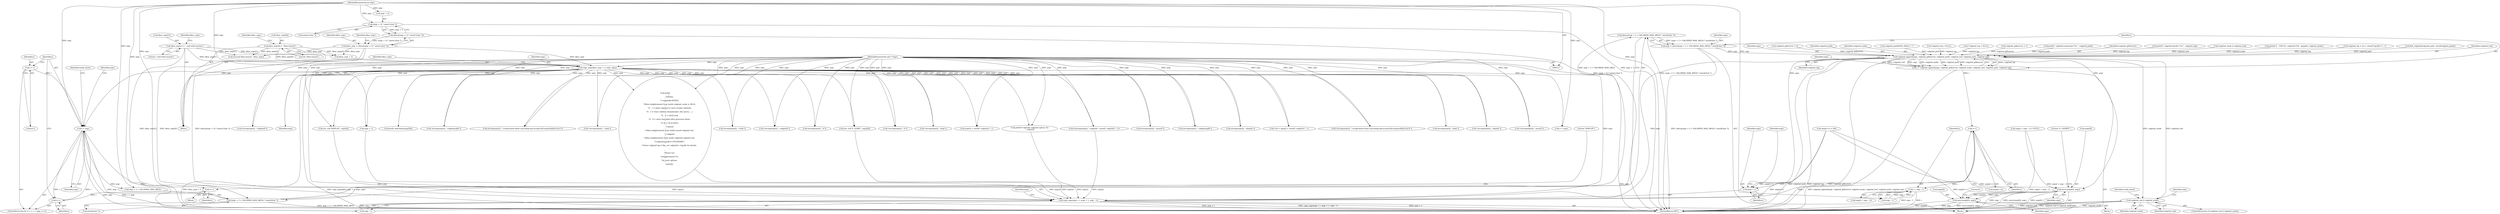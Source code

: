 digraph "0_enlightment_bb4a21e98656fe2c7d98ba2163e6defe9a630e2b@API" {
"1000569" [label="(Call,alloca((argc + 2 + VALGRIND_MAX_ARGS) * sizeof(char *)))"];
"1000570" [label="(Call,(argc + 2 + VALGRIND_MAX_ARGS) * sizeof(char *))"];
"1000249" [label="(Call,i < argc)"];
"1000252" [label="(Call,i++)"];
"1000369" [label="(Call,i++)"];
"1000246" [label="(Call,i = 1)"];
"1000118" [label="(MethodParameterIn,int argc)"];
"1000220" [label="(Call,copy_args(dbus_argv + 2, argv, argc))"];
"1000215" [label="(Call,dbus_argv[1] = \"--exit-with-session\")"];
"1000210" [label="(Call,dbus_argv[0] = \"dbus-launch\")"];
"1000201" [label="(Call,dbus_argv = alloca((argc + 3) * sizeof (char *)))"];
"1000203" [label="(Call,alloca((argc + 3) * sizeof (char *)))"];
"1000204" [label="(Call,(argc + 3) * sizeof (char *))"];
"1000119" [label="(MethodParameterIn,char **argv)"];
"1000567" [label="(Call,args = alloca((argc + 2 + VALGRIND_MAX_ARGS) * sizeof(char *)))"];
"1000580" [label="(Call,valgrind_append(args, valgrind_gdbserver, valgrind_mode, valgrind_tool, valgrind_path, valgrind_log))"];
"1000578" [label="(Call,i = valgrind_append(args, valgrind_gdbserver, valgrind_mode, valgrind_tool, valgrind_path, valgrind_log))"];
"1000590" [label="(Call,i++)"];
"1000593" [label="(Call,copy_args(args + i, argv + 1, argc - 1))"];
"1000594" [label="(Call,args + i)"];
"1000606" [label="(Call,i + argc - 1)"];
"1000613" [label="(Call,valgrind_tool || valgrind_mode)"];
"1000619" [label="(Call,execv(args[0], args))"];
"1000664" [label="(Call,execv(args[0], args))"];
"1000440" [label="(Identifier,really_know)"];
"1000131" [label="(Call,valgrind_gdbserver = 0)"];
"1000249" [label="(Call,i < argc)"];
"1000390" [label="(Call,strcmp(argv[i], \"-callgrind\"))"];
"1000595" [label="(Identifier,args)"];
"1000414" [label="(Call,!strcmp(argv[i], \"--help\"))"];
"1000585" [label="(Identifier,valgrind_path)"];
"1000617" [label="(Identifier,really_know)"];
"1000626" [label="(Literal,\"E_CSERVE\")"];
"1000248" [label="(Literal,1)"];
"1000668" [label="(Identifier,args)"];
"1000240" [label="(Call,env_set(\"E_START\", argv[0]))"];
"1000247" [label="(Identifier,i)"];
"1000583" [label="(Identifier,valgrind_mode)"];
"1000215" [label="(Call,dbus_argv[1] = \"--exit-with-session\")"];
"1000138" [label="(Call,valgrind_path[PATH_MAX] = \"\")"];
"1000590" [label="(Call,i++)"];
"1000250" [label="(Identifier,i)"];
"1000208" [label="(Call,sizeof (char *))"];
"1000606" [label="(Call,i + argc - 1)"];
"1000253" [label="(Identifier,i)"];
"1000588" [label="(Call,args[i++])"];
"1000221" [label="(Call,dbus_argv + 2)"];
"1000228" [label="(Identifier,dbus_argv)"];
"1000593" [label="(Call,copy_args(args + i, argv + 1, argc - 1))"];
"1000222" [label="(Identifier,dbus_argv)"];
"1000268" [label="(Call,strncmp(argv[i], \"-valgrind\", sizeof(\"-valgrind\") - 1))"];
"1000363" [label="(Call,strcmp(argv[i], \"-display\"))"];
"1000204" [label="(Call,(argc + 3) * sizeof (char *))"];
"1000217" [label="(Identifier,dbus_argv)"];
"1000598" [label="(Identifier,argv)"];
"1000329" [label="(Call,valgrind_log = NULL)"];
"1000430" [label="(Call,!strcmp(argv[i], \"-i-really-know-what-i-am-doing-and-accept-full-responsibility-for-it\"))"];
"1000370" [label="(Identifier,i)"];
"1000118" [label="(MethodParameterIn,int argc)"];
"1000233" [label="(Call,execvp(\"dbus-launch\", dbus_argv))"];
"1000205" [label="(Call,argc + 3)"];
"1000211" [label="(Call,dbus_argv[0])"];
"1000378" [label="(Call,!strcmp(argv[i], \"-massif\"))"];
"1000142" [label="(Call,*valgrind_log = NULL)"];
"1000120" [label="(Block,)"];
"1000600" [label="(Call,argc - 1)"];
"1000355" [label="(Call,printf(\"Unknown valgrind option: %s\n\", argv[i]))"];
"1000214" [label="(Literal,\"dbus-launch\")"];
"1000597" [label="(Call,argv + 1)"];
"1000251" [label="(Identifier,argc)"];
"1000568" [label="(Identifier,args)"];
"1000119" [label="(MethodParameterIn,char **argv)"];
"1000389" [label="(Call,!strcmp(argv[i], \"-callgrind\"))"];
"1000620" [label="(Call,args[0])"];
"1000409" [label="(Call,strcmp(argv[i], \"-help\"))"];
"1000567" [label="(Call,args = alloca((argc + 2 + VALGRIND_MAX_ARGS) * sizeof(char *)))"];
"1000571" [label="(Call,argc + 2 + VALGRIND_MAX_ARGS)"];
"1000229" [label="(Call,2 + argc)"];
"1000608" [label="(Call,argc - 1)"];
"1000262" [label="(Call,valgrind_gdbserver = 1)"];
"1000578" [label="(Call,i = valgrind_append(args, valgrind_gdbserver, valgrind_mode, valgrind_tool, valgrind_path, valgrind_log))"];
"1000252" [label="(Call,i++)"];
"1000368" [label="(Block,)"];
"1000362" [label="(Call,!strcmp(argv[i], \"-display\"))"];
"1000607" [label="(Identifier,i)"];
"1000236" [label="(Call,prefix_determine(argv[0]))"];
"1000586" [label="(Identifier,valgrind_log)"];
"1000570" [label="(Call,(argc + 2 + VALGRIND_MAX_ARGS) * sizeof(char *))"];
"1000613" [label="(Call,valgrind_tool || valgrind_mode)"];
"1000604" [label="(Call,args[i + argc - 1])"];
"1000474" [label="(Call,printf(\" valgrind-command='%s'\", valgrind_path))"];
"1000589" [label="(Identifier,args)"];
"1000605" [label="(Identifier,args)"];
"1000369" [label="(Call,i++)"];
"1000219" [label="(Literal,\"--exit-with-session\")"];
"1000614" [label="(Identifier,valgrind_tool)"];
"1000612" [label="(ControlStructure,if (valgrind_tool || valgrind_mode))"];
"1000401" [label="(Call,!strcmp(argv[i], \"-h\"))"];
"1000201" [label="(Call,dbus_argv = alloca((argc + 3) * sizeof (char *)))"];
"1000259" [label="(Identifier,argv)"];
"1000256" [label="(Call,!strcmp(argv[i], \"-valgrind-gdb\"))"];
"1000203" [label="(Call,alloca((argc + 3) * sizeof (char *)))"];
"1000279" [label="(Call,*val = argv[i] + sizeof(\"-valgrind\") - 1)"];
"1000415" [label="(Call,strcmp(argv[i], \"--help\"))"];
"1000582" [label="(Identifier,valgrind_gdbserver)"];
"1000220" [label="(Call,copy_args(dbus_argv + 2, argv, argc))"];
"1000479" [label="(Call,printf(\" valgrind-log-file='%s'\", valgrind_log))"];
"1000408" [label="(Call,!strcmp(argv[i], \"-help\"))"];
"1000580" [label="(Call,valgrind_append(args, valgrind_gdbserver, valgrind_mode, valgrind_tool, valgrind_path, valgrind_log))"];
"1000224" [label="(Identifier,argv)"];
"1000372" [label="(Literal,\"DISPLAY\")"];
"1000596" [label="(Identifier,i)"];
"1000216" [label="(Call,dbus_argv[1])"];
"1000451" [label="(Call,valgrind_mode || valgrind_tool)"];
"1000670" [label="(Literal,0)"];
"1000245" [label="(ControlStructure,for (i = 1; i < argc; i++))"];
"1000664" [label="(Call,execv(args[0], args))"];
"1000655" [label="(Block,)"];
"1000467" [label="(Call,printf(\"E - PID=%i, valgrind=%d\", getpid(), valgrind_mode))"];
"1000619" [label="(Call,execv(args[0], args))"];
"1000281" [label="(Call,argv[i] + sizeof(\"-valgrind\") - 1)"];
"1001058" [label="(MethodReturn,RET)"];
"1000615" [label="(Identifier,valgrind_mode)"];
"1000316" [label="(Call,valgrind_log = val + sizeof(\"log-file=\") - 1)"];
"1000431" [label="(Call,strcmp(argv[i], \"-i-really-know-what-i-am-doing-and-accept-full-responsibility-for-it\"))"];
"1000210" [label="(Call,dbus_argv[0] = \"dbus-launch\")"];
"1000591" [label="(Identifier,i)"];
"1000603" [label="(Call,args[i + argc - 1] = NULL)"];
"1000569" [label="(Call,alloca((argc + 2 + VALGRIND_MAX_ARGS) * sizeof(char *)))"];
"1000402" [label="(Call,strcmp(argv[i], \"-h\"))"];
"1000371" [label="(Call,env_set(\"DISPLAY\", argv[i]))"];
"1000421" [label="(Call,printf\n             (\n               \"Options:\n\"\n               \"\t-valgrind[=MODE]\n\"\n               \"\t\tRun enlightenment from inside valgrind, mode is OR of:\n\"\n               \"\t\t   1 = plain valgrind to catch crashes (default)\n\"\n               \"\t\t   2 = trace children (thumbnailer, efm slaves, ...)\n\"\n               \"\t\t   4 = check leak\n\"\n               \"\t\t   8 = show reachable after processes finish.\n\"\n               \"\t\t all = all of above\n\"\n               \"\t-massif\n\"\n               \"\t\tRun enlightenment from inside massif valgrind tool.\n\"\n               \"\t-callgrind\n\"\n               \"\t\tRun enlightenment from inside callgrind valgrind tool.\n\"\n               \"\t-valgrind-log-file=<FILENAME>\n\"\n               \"\t\tSave valgrind log to file, see valgrind's --log-file for details.\n\"\n               \"\n\"\n               \"Please run:\n\"\n               \"\tenlightenment %s\n\"\n               \"for more options.\n\",\n               argv[i]))"];
"1000202" [label="(Identifier,dbus_argv)"];
"1000457" [label="(Call,find_valgrind(valgrind_path, sizeof(valgrind_path)))"];
"1000584" [label="(Identifier,valgrind_tool)"];
"1000212" [label="(Identifier,dbus_argv)"];
"1000623" [label="(Identifier,args)"];
"1000665" [label="(Call,args[0])"];
"1000199" [label="(Block,)"];
"1000576" [label="(Call,sizeof(char *))"];
"1000581" [label="(Identifier,args)"];
"1000257" [label="(Call,strcmp(argv[i], \"-valgrind-gdb\"))"];
"1000379" [label="(Call,strcmp(argv[i], \"-massif\"))"];
"1000594" [label="(Call,args + i)"];
"1000587" [label="(Call,args[i++] = buf)"];
"1000225" [label="(Identifier,argc)"];
"1000621" [label="(Identifier,args)"];
"1000246" [label="(Call,i = 1)"];
"1000579" [label="(Identifier,i)"];
"1000569" -> "1000567"  [label="AST: "];
"1000569" -> "1000570"  [label="CFG: "];
"1000570" -> "1000569"  [label="AST: "];
"1000567" -> "1000569"  [label="CFG: "];
"1000569" -> "1001058"  [label="DDG: (argc + 2 + VALGRIND_MAX_ARGS) * sizeof(char *)"];
"1000569" -> "1000567"  [label="DDG: (argc + 2 + VALGRIND_MAX_ARGS) * sizeof(char *)"];
"1000570" -> "1000569"  [label="DDG: argc + 2 + VALGRIND_MAX_ARGS"];
"1000570" -> "1000576"  [label="CFG: "];
"1000571" -> "1000570"  [label="AST: "];
"1000576" -> "1000570"  [label="AST: "];
"1000570" -> "1001058"  [label="DDG: argc + 2 + VALGRIND_MAX_ARGS"];
"1000249" -> "1000570"  [label="DDG: argc"];
"1000118" -> "1000570"  [label="DDG: argc"];
"1000249" -> "1000245"  [label="AST: "];
"1000249" -> "1000251"  [label="CFG: "];
"1000250" -> "1000249"  [label="AST: "];
"1000251" -> "1000249"  [label="AST: "];
"1000259" -> "1000249"  [label="CFG: "];
"1000440" -> "1000249"  [label="CFG: "];
"1000249" -> "1001058"  [label="DDG: i < argc"];
"1000252" -> "1000249"  [label="DDG: i"];
"1000246" -> "1000249"  [label="DDG: i"];
"1000118" -> "1000249"  [label="DDG: argc"];
"1000220" -> "1000249"  [label="DDG: argc"];
"1000249" -> "1000252"  [label="DDG: i"];
"1000249" -> "1000369"  [label="DDG: i"];
"1000249" -> "1000571"  [label="DDG: argc"];
"1000249" -> "1000600"  [label="DDG: argc"];
"1000252" -> "1000245"  [label="AST: "];
"1000252" -> "1000253"  [label="CFG: "];
"1000253" -> "1000252"  [label="AST: "];
"1000250" -> "1000252"  [label="CFG: "];
"1000369" -> "1000252"  [label="DDG: i"];
"1000369" -> "1000368"  [label="AST: "];
"1000369" -> "1000370"  [label="CFG: "];
"1000370" -> "1000369"  [label="AST: "];
"1000372" -> "1000369"  [label="CFG: "];
"1000246" -> "1000245"  [label="AST: "];
"1000246" -> "1000248"  [label="CFG: "];
"1000247" -> "1000246"  [label="AST: "];
"1000248" -> "1000246"  [label="AST: "];
"1000250" -> "1000246"  [label="CFG: "];
"1000118" -> "1000117"  [label="AST: "];
"1000118" -> "1001058"  [label="DDG: argc"];
"1000118" -> "1000204"  [label="DDG: argc"];
"1000118" -> "1000205"  [label="DDG: argc"];
"1000118" -> "1000220"  [label="DDG: argc"];
"1000118" -> "1000229"  [label="DDG: argc"];
"1000118" -> "1000571"  [label="DDG: argc"];
"1000118" -> "1000600"  [label="DDG: argc"];
"1000118" -> "1000608"  [label="DDG: argc"];
"1000220" -> "1000199"  [label="AST: "];
"1000220" -> "1000225"  [label="CFG: "];
"1000221" -> "1000220"  [label="AST: "];
"1000224" -> "1000220"  [label="AST: "];
"1000225" -> "1000220"  [label="AST: "];
"1000228" -> "1000220"  [label="CFG: "];
"1000220" -> "1001058"  [label="DDG: dbus_argv + 2"];
"1000220" -> "1001058"  [label="DDG: copy_args(dbus_argv + 2, argv, argc)"];
"1000215" -> "1000220"  [label="DDG: dbus_argv[1]"];
"1000210" -> "1000220"  [label="DDG: dbus_argv[0]"];
"1000201" -> "1000220"  [label="DDG: dbus_argv"];
"1000119" -> "1000220"  [label="DDG: argv"];
"1000220" -> "1000229"  [label="DDG: argc"];
"1000220" -> "1000236"  [label="DDG: argv"];
"1000220" -> "1000240"  [label="DDG: argv"];
"1000220" -> "1000256"  [label="DDG: argv"];
"1000220" -> "1000257"  [label="DDG: argv"];
"1000220" -> "1000268"  [label="DDG: argv"];
"1000220" -> "1000279"  [label="DDG: argv"];
"1000220" -> "1000281"  [label="DDG: argv"];
"1000220" -> "1000355"  [label="DDG: argv"];
"1000220" -> "1000362"  [label="DDG: argv"];
"1000220" -> "1000363"  [label="DDG: argv"];
"1000220" -> "1000371"  [label="DDG: argv"];
"1000220" -> "1000378"  [label="DDG: argv"];
"1000220" -> "1000379"  [label="DDG: argv"];
"1000220" -> "1000389"  [label="DDG: argv"];
"1000220" -> "1000390"  [label="DDG: argv"];
"1000220" -> "1000401"  [label="DDG: argv"];
"1000220" -> "1000402"  [label="DDG: argv"];
"1000220" -> "1000408"  [label="DDG: argv"];
"1000220" -> "1000409"  [label="DDG: argv"];
"1000220" -> "1000414"  [label="DDG: argv"];
"1000220" -> "1000415"  [label="DDG: argv"];
"1000220" -> "1000421"  [label="DDG: argv"];
"1000220" -> "1000430"  [label="DDG: argv"];
"1000220" -> "1000431"  [label="DDG: argv"];
"1000220" -> "1000593"  [label="DDG: argv"];
"1000220" -> "1000597"  [label="DDG: argv"];
"1000215" -> "1000199"  [label="AST: "];
"1000215" -> "1000219"  [label="CFG: "];
"1000216" -> "1000215"  [label="AST: "];
"1000219" -> "1000215"  [label="AST: "];
"1000222" -> "1000215"  [label="CFG: "];
"1000215" -> "1001058"  [label="DDG: dbus_argv[1]"];
"1000215" -> "1000221"  [label="DDG: dbus_argv[1]"];
"1000215" -> "1000233"  [label="DDG: dbus_argv[1]"];
"1000210" -> "1000199"  [label="AST: "];
"1000210" -> "1000214"  [label="CFG: "];
"1000211" -> "1000210"  [label="AST: "];
"1000214" -> "1000210"  [label="AST: "];
"1000217" -> "1000210"  [label="CFG: "];
"1000210" -> "1001058"  [label="DDG: dbus_argv[0]"];
"1000210" -> "1000221"  [label="DDG: dbus_argv[0]"];
"1000210" -> "1000233"  [label="DDG: dbus_argv[0]"];
"1000201" -> "1000199"  [label="AST: "];
"1000201" -> "1000203"  [label="CFG: "];
"1000202" -> "1000201"  [label="AST: "];
"1000203" -> "1000201"  [label="AST: "];
"1000212" -> "1000201"  [label="CFG: "];
"1000201" -> "1001058"  [label="DDG: alloca((argc + 3) * sizeof (char *))"];
"1000203" -> "1000201"  [label="DDG: (argc + 3) * sizeof (char *)"];
"1000201" -> "1000221"  [label="DDG: dbus_argv"];
"1000201" -> "1000233"  [label="DDG: dbus_argv"];
"1000203" -> "1000204"  [label="CFG: "];
"1000204" -> "1000203"  [label="AST: "];
"1000203" -> "1001058"  [label="DDG: (argc + 3) * sizeof (char *)"];
"1000204" -> "1000203"  [label="DDG: argc + 3"];
"1000204" -> "1000208"  [label="CFG: "];
"1000205" -> "1000204"  [label="AST: "];
"1000208" -> "1000204"  [label="AST: "];
"1000204" -> "1001058"  [label="DDG: argc + 3"];
"1000119" -> "1000117"  [label="AST: "];
"1000119" -> "1001058"  [label="DDG: argv"];
"1000119" -> "1000236"  [label="DDG: argv"];
"1000119" -> "1000240"  [label="DDG: argv"];
"1000119" -> "1000256"  [label="DDG: argv"];
"1000119" -> "1000257"  [label="DDG: argv"];
"1000119" -> "1000268"  [label="DDG: argv"];
"1000119" -> "1000279"  [label="DDG: argv"];
"1000119" -> "1000281"  [label="DDG: argv"];
"1000119" -> "1000355"  [label="DDG: argv"];
"1000119" -> "1000362"  [label="DDG: argv"];
"1000119" -> "1000363"  [label="DDG: argv"];
"1000119" -> "1000371"  [label="DDG: argv"];
"1000119" -> "1000378"  [label="DDG: argv"];
"1000119" -> "1000379"  [label="DDG: argv"];
"1000119" -> "1000389"  [label="DDG: argv"];
"1000119" -> "1000390"  [label="DDG: argv"];
"1000119" -> "1000401"  [label="DDG: argv"];
"1000119" -> "1000402"  [label="DDG: argv"];
"1000119" -> "1000408"  [label="DDG: argv"];
"1000119" -> "1000409"  [label="DDG: argv"];
"1000119" -> "1000414"  [label="DDG: argv"];
"1000119" -> "1000415"  [label="DDG: argv"];
"1000119" -> "1000421"  [label="DDG: argv"];
"1000119" -> "1000430"  [label="DDG: argv"];
"1000119" -> "1000431"  [label="DDG: argv"];
"1000119" -> "1000593"  [label="DDG: argv"];
"1000119" -> "1000597"  [label="DDG: argv"];
"1000567" -> "1000120"  [label="AST: "];
"1000568" -> "1000567"  [label="AST: "];
"1000579" -> "1000567"  [label="CFG: "];
"1000567" -> "1001058"  [label="DDG: alloca((argc + 2 + VALGRIND_MAX_ARGS) * sizeof(char *))"];
"1000567" -> "1000580"  [label="DDG: args"];
"1000580" -> "1000578"  [label="AST: "];
"1000580" -> "1000586"  [label="CFG: "];
"1000581" -> "1000580"  [label="AST: "];
"1000582" -> "1000580"  [label="AST: "];
"1000583" -> "1000580"  [label="AST: "];
"1000584" -> "1000580"  [label="AST: "];
"1000585" -> "1000580"  [label="AST: "];
"1000586" -> "1000580"  [label="AST: "];
"1000578" -> "1000580"  [label="CFG: "];
"1000580" -> "1001058"  [label="DDG: valgrind_log"];
"1000580" -> "1001058"  [label="DDG: valgrind_gdbserver"];
"1000580" -> "1001058"  [label="DDG: valgrind_path"];
"1000580" -> "1000578"  [label="DDG: valgrind_log"];
"1000580" -> "1000578"  [label="DDG: valgrind_tool"];
"1000580" -> "1000578"  [label="DDG: args"];
"1000580" -> "1000578"  [label="DDG: valgrind_mode"];
"1000580" -> "1000578"  [label="DDG: valgrind_path"];
"1000580" -> "1000578"  [label="DDG: valgrind_gdbserver"];
"1000131" -> "1000580"  [label="DDG: valgrind_gdbserver"];
"1000262" -> "1000580"  [label="DDG: valgrind_gdbserver"];
"1000467" -> "1000580"  [label="DDG: valgrind_mode"];
"1000451" -> "1000580"  [label="DDG: valgrind_tool"];
"1000138" -> "1000580"  [label="DDG: valgrind_path"];
"1000474" -> "1000580"  [label="DDG: valgrind_path"];
"1000457" -> "1000580"  [label="DDG: valgrind_path"];
"1000329" -> "1000580"  [label="DDG: valgrind_log"];
"1000142" -> "1000580"  [label="DDG: valgrind_log"];
"1000479" -> "1000580"  [label="DDG: valgrind_log"];
"1000316" -> "1000580"  [label="DDG: valgrind_log"];
"1000580" -> "1000593"  [label="DDG: args"];
"1000580" -> "1000594"  [label="DDG: args"];
"1000580" -> "1000613"  [label="DDG: valgrind_tool"];
"1000580" -> "1000613"  [label="DDG: valgrind_mode"];
"1000580" -> "1000619"  [label="DDG: args"];
"1000578" -> "1000120"  [label="AST: "];
"1000579" -> "1000578"  [label="AST: "];
"1000589" -> "1000578"  [label="CFG: "];
"1000578" -> "1001058"  [label="DDG: valgrind_append(args, valgrind_gdbserver, valgrind_mode, valgrind_tool, valgrind_path, valgrind_log)"];
"1000578" -> "1000590"  [label="DDG: i"];
"1000590" -> "1000588"  [label="AST: "];
"1000590" -> "1000591"  [label="CFG: "];
"1000591" -> "1000590"  [label="AST: "];
"1000588" -> "1000590"  [label="CFG: "];
"1000590" -> "1000593"  [label="DDG: i"];
"1000590" -> "1000594"  [label="DDG: i"];
"1000590" -> "1000606"  [label="DDG: i"];
"1000593" -> "1000120"  [label="AST: "];
"1000593" -> "1000600"  [label="CFG: "];
"1000594" -> "1000593"  [label="AST: "];
"1000597" -> "1000593"  [label="AST: "];
"1000600" -> "1000593"  [label="AST: "];
"1000605" -> "1000593"  [label="CFG: "];
"1000593" -> "1001058"  [label="DDG: argv + 1"];
"1000593" -> "1001058"  [label="DDG: args + i"];
"1000593" -> "1001058"  [label="DDG: copy_args(args + i, argv + 1, argc - 1)"];
"1000587" -> "1000593"  [label="DDG: args[i++]"];
"1000355" -> "1000593"  [label="DDG: argv[i]"];
"1000421" -> "1000593"  [label="DDG: argv[i]"];
"1000240" -> "1000593"  [label="DDG: argv[0]"];
"1000371" -> "1000593"  [label="DDG: argv[i]"];
"1000268" -> "1000593"  [label="DDG: argv[i]"];
"1000600" -> "1000593"  [label="DDG: argc"];
"1000600" -> "1000593"  [label="DDG: 1"];
"1000594" -> "1000596"  [label="CFG: "];
"1000595" -> "1000594"  [label="AST: "];
"1000596" -> "1000594"  [label="AST: "];
"1000598" -> "1000594"  [label="CFG: "];
"1000587" -> "1000594"  [label="DDG: args[i++]"];
"1000606" -> "1000604"  [label="AST: "];
"1000606" -> "1000608"  [label="CFG: "];
"1000607" -> "1000606"  [label="AST: "];
"1000608" -> "1000606"  [label="AST: "];
"1000604" -> "1000606"  [label="CFG: "];
"1000606" -> "1001058"  [label="DDG: i"];
"1000606" -> "1001058"  [label="DDG: argc - 1"];
"1000608" -> "1000606"  [label="DDG: argc"];
"1000608" -> "1000606"  [label="DDG: 1"];
"1000613" -> "1000612"  [label="AST: "];
"1000613" -> "1000614"  [label="CFG: "];
"1000613" -> "1000615"  [label="CFG: "];
"1000614" -> "1000613"  [label="AST: "];
"1000615" -> "1000613"  [label="AST: "];
"1000617" -> "1000613"  [label="CFG: "];
"1000621" -> "1000613"  [label="CFG: "];
"1000613" -> "1001058"  [label="DDG: valgrind_tool"];
"1000613" -> "1001058"  [label="DDG: valgrind_tool || valgrind_mode"];
"1000613" -> "1001058"  [label="DDG: valgrind_mode"];
"1000619" -> "1000120"  [label="AST: "];
"1000619" -> "1000623"  [label="CFG: "];
"1000620" -> "1000619"  [label="AST: "];
"1000623" -> "1000619"  [label="AST: "];
"1000626" -> "1000619"  [label="CFG: "];
"1000619" -> "1001058"  [label="DDG: args"];
"1000619" -> "1001058"  [label="DDG: execv(args[0], args)"];
"1000619" -> "1001058"  [label="DDG: args[0]"];
"1000587" -> "1000619"  [label="DDG: args[i++]"];
"1000603" -> "1000619"  [label="DDG: args[i + argc - 1]"];
"1000619" -> "1000664"  [label="DDG: args"];
"1000619" -> "1000664"  [label="DDG: args[0]"];
"1000664" -> "1000655"  [label="AST: "];
"1000664" -> "1000668"  [label="CFG: "];
"1000665" -> "1000664"  [label="AST: "];
"1000668" -> "1000664"  [label="AST: "];
"1000670" -> "1000664"  [label="CFG: "];
"1000664" -> "1001058"  [label="DDG: args"];
"1000664" -> "1001058"  [label="DDG: execv(args[0], args)"];
"1000664" -> "1001058"  [label="DDG: args[0]"];
"1000587" -> "1000664"  [label="DDG: args[i++]"];
"1000603" -> "1000664"  [label="DDG: args[i + argc - 1]"];
}
